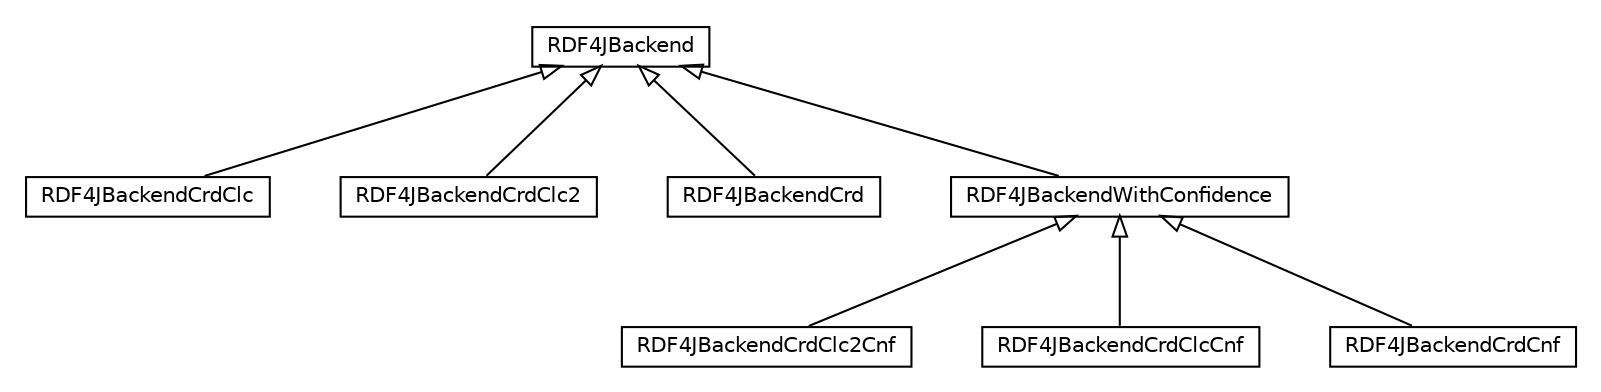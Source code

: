 #!/usr/local/bin/dot
#
# Class diagram 
# Generated by UMLGraph version R5_6-24-gf6e263 (http://www.umlgraph.org/)
#

digraph G {
	edge [fontname="Helvetica",fontsize=10,labelfontname="Helvetica",labelfontsize=10];
	node [fontname="Helvetica",fontsize=10,shape=plaintext];
	nodesep=0.25;
	ranksep=0.5;
	// org.universAAL.context.che.database.impl.RDF4JBackendCrdClc2Cnf
	c248 [label=<<table title="org.universAAL.context.che.database.impl.RDF4JBackendCrdClc2Cnf" border="0" cellborder="1" cellspacing="0" cellpadding="2" port="p" href="./RDF4JBackendCrdClc2Cnf.html">
		<tr><td><table border="0" cellspacing="0" cellpadding="1">
<tr><td align="center" balign="center"> RDF4JBackendCrdClc2Cnf </td></tr>
		</table></td></tr>
		</table>>, URL="./RDF4JBackendCrdClc2Cnf.html", fontname="Helvetica", fontcolor="black", fontsize=10.0];
	// org.universAAL.context.che.database.impl.RDF4JBackendCrdClc
	c249 [label=<<table title="org.universAAL.context.che.database.impl.RDF4JBackendCrdClc" border="0" cellborder="1" cellspacing="0" cellpadding="2" port="p" href="./RDF4JBackendCrdClc.html">
		<tr><td><table border="0" cellspacing="0" cellpadding="1">
<tr><td align="center" balign="center"> RDF4JBackendCrdClc </td></tr>
		</table></td></tr>
		</table>>, URL="./RDF4JBackendCrdClc.html", fontname="Helvetica", fontcolor="black", fontsize=10.0];
	// org.universAAL.context.che.database.impl.RDF4JBackendCrdClcCnf
	c250 [label=<<table title="org.universAAL.context.che.database.impl.RDF4JBackendCrdClcCnf" border="0" cellborder="1" cellspacing="0" cellpadding="2" port="p" href="./RDF4JBackendCrdClcCnf.html">
		<tr><td><table border="0" cellspacing="0" cellpadding="1">
<tr><td align="center" balign="center"> RDF4JBackendCrdClcCnf </td></tr>
		</table></td></tr>
		</table>>, URL="./RDF4JBackendCrdClcCnf.html", fontname="Helvetica", fontcolor="black", fontsize=10.0];
	// org.universAAL.context.che.database.impl.RDF4JBackendCrdClc2
	c251 [label=<<table title="org.universAAL.context.che.database.impl.RDF4JBackendCrdClc2" border="0" cellborder="1" cellspacing="0" cellpadding="2" port="p" href="./RDF4JBackendCrdClc2.html">
		<tr><td><table border="0" cellspacing="0" cellpadding="1">
<tr><td align="center" balign="center"> RDF4JBackendCrdClc2 </td></tr>
		</table></td></tr>
		</table>>, URL="./RDF4JBackendCrdClc2.html", fontname="Helvetica", fontcolor="black", fontsize=10.0];
	// org.universAAL.context.che.database.impl.RDF4JBackendCrdCnf
	c252 [label=<<table title="org.universAAL.context.che.database.impl.RDF4JBackendCrdCnf" border="0" cellborder="1" cellspacing="0" cellpadding="2" port="p" href="./RDF4JBackendCrdCnf.html">
		<tr><td><table border="0" cellspacing="0" cellpadding="1">
<tr><td align="center" balign="center"> RDF4JBackendCrdCnf </td></tr>
		</table></td></tr>
		</table>>, URL="./RDF4JBackendCrdCnf.html", fontname="Helvetica", fontcolor="black", fontsize=10.0];
	// org.universAAL.context.che.database.impl.RDF4JBackendCrd
	c253 [label=<<table title="org.universAAL.context.che.database.impl.RDF4JBackendCrd" border="0" cellborder="1" cellspacing="0" cellpadding="2" port="p" href="./RDF4JBackendCrd.html">
		<tr><td><table border="0" cellspacing="0" cellpadding="1">
<tr><td align="center" balign="center"> RDF4JBackendCrd </td></tr>
		</table></td></tr>
		</table>>, URL="./RDF4JBackendCrd.html", fontname="Helvetica", fontcolor="black", fontsize=10.0];
	// org.universAAL.context.che.database.impl.RDF4JBackendWithConfidence
	c254 [label=<<table title="org.universAAL.context.che.database.impl.RDF4JBackendWithConfidence" border="0" cellborder="1" cellspacing="0" cellpadding="2" port="p" href="./RDF4JBackendWithConfidence.html">
		<tr><td><table border="0" cellspacing="0" cellpadding="1">
<tr><td align="center" balign="center"> RDF4JBackendWithConfidence </td></tr>
		</table></td></tr>
		</table>>, URL="./RDF4JBackendWithConfidence.html", fontname="Helvetica", fontcolor="black", fontsize=10.0];
	// org.universAAL.context.che.database.impl.RDF4JBackend
	c255 [label=<<table title="org.universAAL.context.che.database.impl.RDF4JBackend" border="0" cellborder="1" cellspacing="0" cellpadding="2" port="p" href="./RDF4JBackend.html">
		<tr><td><table border="0" cellspacing="0" cellpadding="1">
<tr><td align="center" balign="center"> RDF4JBackend </td></tr>
		</table></td></tr>
		</table>>, URL="./RDF4JBackend.html", fontname="Helvetica", fontcolor="black", fontsize=10.0];
	//org.universAAL.context.che.database.impl.RDF4JBackendCrdClc2Cnf extends org.universAAL.context.che.database.impl.RDF4JBackendWithConfidence
	c254:p -> c248:p [dir=back,arrowtail=empty];
	//org.universAAL.context.che.database.impl.RDF4JBackendCrdClc extends org.universAAL.context.che.database.impl.RDF4JBackend
	c255:p -> c249:p [dir=back,arrowtail=empty];
	//org.universAAL.context.che.database.impl.RDF4JBackendCrdClcCnf extends org.universAAL.context.che.database.impl.RDF4JBackendWithConfidence
	c254:p -> c250:p [dir=back,arrowtail=empty];
	//org.universAAL.context.che.database.impl.RDF4JBackendCrdClc2 extends org.universAAL.context.che.database.impl.RDF4JBackend
	c255:p -> c251:p [dir=back,arrowtail=empty];
	//org.universAAL.context.che.database.impl.RDF4JBackendCrdCnf extends org.universAAL.context.che.database.impl.RDF4JBackendWithConfidence
	c254:p -> c252:p [dir=back,arrowtail=empty];
	//org.universAAL.context.che.database.impl.RDF4JBackendCrd extends org.universAAL.context.che.database.impl.RDF4JBackend
	c255:p -> c253:p [dir=back,arrowtail=empty];
	//org.universAAL.context.che.database.impl.RDF4JBackendWithConfidence extends org.universAAL.context.che.database.impl.RDF4JBackend
	c255:p -> c254:p [dir=back,arrowtail=empty];
}

